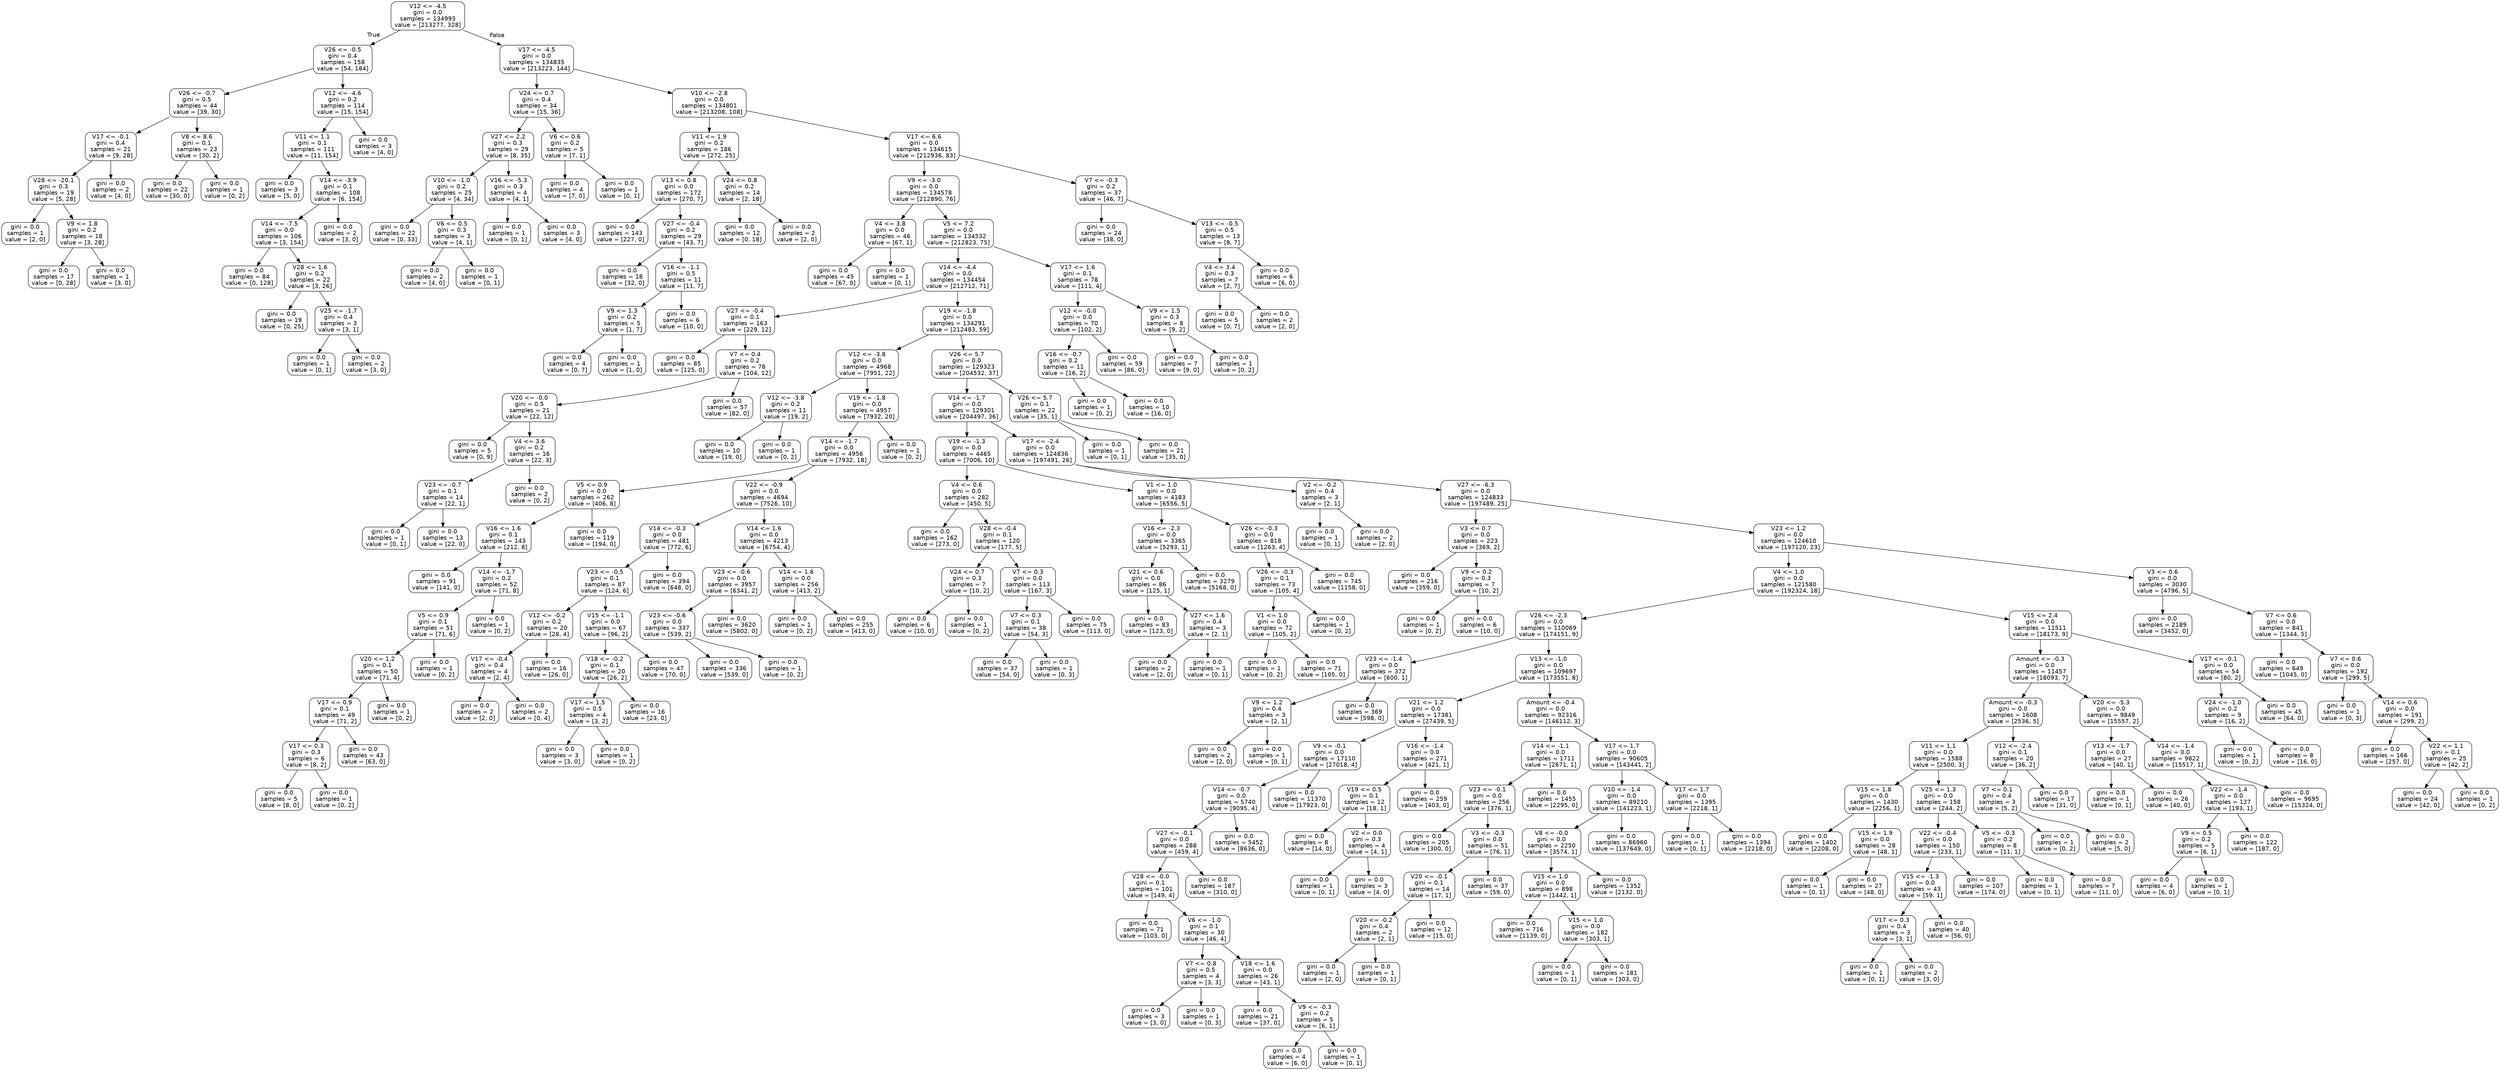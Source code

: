 digraph Tree {
node [shape=box, style="rounded", color="black", fontname=helvetica] ;
edge [fontname=helvetica] ;
0 [label="V12 <= -4.5\ngini = 0.0\nsamples = 134993\nvalue = [213277, 328]"] ;
1 [label="V26 <= -0.5\ngini = 0.4\nsamples = 158\nvalue = [54, 184]"] ;
0 -> 1 [labeldistance=2.5, labelangle=45, headlabel="True"] ;
2 [label="V26 <= -0.7\ngini = 0.5\nsamples = 44\nvalue = [39, 30]"] ;
1 -> 2 ;
3 [label="V17 <= -0.1\ngini = 0.4\nsamples = 21\nvalue = [9, 28]"] ;
2 -> 3 ;
4 [label="V28 <= -20.1\ngini = 0.3\nsamples = 19\nvalue = [5, 28]"] ;
3 -> 4 ;
5 [label="gini = 0.0\nsamples = 1\nvalue = [2, 0]"] ;
4 -> 5 ;
6 [label="V9 <= 1.8\ngini = 0.2\nsamples = 18\nvalue = [3, 28]"] ;
4 -> 6 ;
7 [label="gini = 0.0\nsamples = 17\nvalue = [0, 28]"] ;
6 -> 7 ;
8 [label="gini = 0.0\nsamples = 1\nvalue = [3, 0]"] ;
6 -> 8 ;
9 [label="gini = 0.0\nsamples = 2\nvalue = [4, 0]"] ;
3 -> 9 ;
10 [label="V8 <= 8.6\ngini = 0.1\nsamples = 23\nvalue = [30, 2]"] ;
2 -> 10 ;
11 [label="gini = 0.0\nsamples = 22\nvalue = [30, 0]"] ;
10 -> 11 ;
12 [label="gini = 0.0\nsamples = 1\nvalue = [0, 2]"] ;
10 -> 12 ;
13 [label="V12 <= -4.6\ngini = 0.2\nsamples = 114\nvalue = [15, 154]"] ;
1 -> 13 ;
14 [label="V11 <= 1.1\ngini = 0.1\nsamples = 111\nvalue = [11, 154]"] ;
13 -> 14 ;
15 [label="gini = 0.0\nsamples = 3\nvalue = [5, 0]"] ;
14 -> 15 ;
16 [label="V14 <= -3.9\ngini = 0.1\nsamples = 108\nvalue = [6, 154]"] ;
14 -> 16 ;
17 [label="V14 <= -7.5\ngini = 0.0\nsamples = 106\nvalue = [3, 154]"] ;
16 -> 17 ;
18 [label="gini = 0.0\nsamples = 84\nvalue = [0, 128]"] ;
17 -> 18 ;
19 [label="V28 <= 1.6\ngini = 0.2\nsamples = 22\nvalue = [3, 26]"] ;
17 -> 19 ;
20 [label="gini = 0.0\nsamples = 19\nvalue = [0, 25]"] ;
19 -> 20 ;
21 [label="V25 <= -1.7\ngini = 0.4\nsamples = 3\nvalue = [3, 1]"] ;
19 -> 21 ;
22 [label="gini = 0.0\nsamples = 1\nvalue = [0, 1]"] ;
21 -> 22 ;
23 [label="gini = 0.0\nsamples = 2\nvalue = [3, 0]"] ;
21 -> 23 ;
24 [label="gini = 0.0\nsamples = 2\nvalue = [3, 0]"] ;
16 -> 24 ;
25 [label="gini = 0.0\nsamples = 3\nvalue = [4, 0]"] ;
13 -> 25 ;
26 [label="V17 <= -4.5\ngini = 0.0\nsamples = 134835\nvalue = [213223, 144]"] ;
0 -> 26 [labeldistance=2.5, labelangle=-45, headlabel="False"] ;
27 [label="V24 <= 0.7\ngini = 0.4\nsamples = 34\nvalue = [15, 36]"] ;
26 -> 27 ;
28 [label="V27 <= 2.2\ngini = 0.3\nsamples = 29\nvalue = [8, 35]"] ;
27 -> 28 ;
29 [label="V10 <= -1.0\ngini = 0.2\nsamples = 25\nvalue = [4, 34]"] ;
28 -> 29 ;
30 [label="gini = 0.0\nsamples = 22\nvalue = [0, 33]"] ;
29 -> 30 ;
31 [label="V6 <= 0.5\ngini = 0.3\nsamples = 3\nvalue = [4, 1]"] ;
29 -> 31 ;
32 [label="gini = 0.0\nsamples = 2\nvalue = [4, 0]"] ;
31 -> 32 ;
33 [label="gini = 0.0\nsamples = 1\nvalue = [0, 1]"] ;
31 -> 33 ;
34 [label="V16 <= -5.3\ngini = 0.3\nsamples = 4\nvalue = [4, 1]"] ;
28 -> 34 ;
35 [label="gini = 0.0\nsamples = 1\nvalue = [0, 1]"] ;
34 -> 35 ;
36 [label="gini = 0.0\nsamples = 3\nvalue = [4, 0]"] ;
34 -> 36 ;
37 [label="V6 <= 0.6\ngini = 0.2\nsamples = 5\nvalue = [7, 1]"] ;
27 -> 37 ;
38 [label="gini = 0.0\nsamples = 4\nvalue = [7, 0]"] ;
37 -> 38 ;
39 [label="gini = 0.0\nsamples = 1\nvalue = [0, 1]"] ;
37 -> 39 ;
40 [label="V10 <= -2.8\ngini = 0.0\nsamples = 134801\nvalue = [213208, 108]"] ;
26 -> 40 ;
41 [label="V11 <= 1.9\ngini = 0.2\nsamples = 186\nvalue = [272, 25]"] ;
40 -> 41 ;
42 [label="V13 <= 0.8\ngini = 0.0\nsamples = 172\nvalue = [270, 7]"] ;
41 -> 42 ;
43 [label="gini = 0.0\nsamples = 143\nvalue = [227, 0]"] ;
42 -> 43 ;
44 [label="V27 <= -0.4\ngini = 0.2\nsamples = 29\nvalue = [43, 7]"] ;
42 -> 44 ;
45 [label="gini = 0.0\nsamples = 18\nvalue = [32, 0]"] ;
44 -> 45 ;
46 [label="V16 <= -1.1\ngini = 0.5\nsamples = 11\nvalue = [11, 7]"] ;
44 -> 46 ;
47 [label="V9 <= 1.3\ngini = 0.2\nsamples = 5\nvalue = [1, 7]"] ;
46 -> 47 ;
48 [label="gini = 0.0\nsamples = 4\nvalue = [0, 7]"] ;
47 -> 48 ;
49 [label="gini = 0.0\nsamples = 1\nvalue = [1, 0]"] ;
47 -> 49 ;
50 [label="gini = 0.0\nsamples = 6\nvalue = [10, 0]"] ;
46 -> 50 ;
51 [label="V24 <= 0.8\ngini = 0.2\nsamples = 14\nvalue = [2, 18]"] ;
41 -> 51 ;
52 [label="gini = 0.0\nsamples = 12\nvalue = [0, 18]"] ;
51 -> 52 ;
53 [label="gini = 0.0\nsamples = 2\nvalue = [2, 0]"] ;
51 -> 53 ;
54 [label="V17 <= 6.6\ngini = 0.0\nsamples = 134615\nvalue = [212936, 83]"] ;
40 -> 54 ;
55 [label="V9 <= -3.0\ngini = 0.0\nsamples = 134578\nvalue = [212890, 76]"] ;
54 -> 55 ;
56 [label="V4 <= 3.8\ngini = 0.0\nsamples = 46\nvalue = [67, 1]"] ;
55 -> 56 ;
57 [label="gini = 0.0\nsamples = 45\nvalue = [67, 0]"] ;
56 -> 57 ;
58 [label="gini = 0.0\nsamples = 1\nvalue = [0, 1]"] ;
56 -> 58 ;
59 [label="V5 <= 7.2\ngini = 0.0\nsamples = 134532\nvalue = [212823, 75]"] ;
55 -> 59 ;
60 [label="V14 <= -4.4\ngini = 0.0\nsamples = 134454\nvalue = [212712, 71]"] ;
59 -> 60 ;
61 [label="V27 <= -0.4\ngini = 0.1\nsamples = 163\nvalue = [229, 12]"] ;
60 -> 61 ;
62 [label="gini = 0.0\nsamples = 85\nvalue = [125, 0]"] ;
61 -> 62 ;
63 [label="V7 <= 0.4\ngini = 0.2\nsamples = 78\nvalue = [104, 12]"] ;
61 -> 63 ;
64 [label="V20 <= -0.0\ngini = 0.5\nsamples = 21\nvalue = [22, 12]"] ;
63 -> 64 ;
65 [label="gini = 0.0\nsamples = 5\nvalue = [0, 9]"] ;
64 -> 65 ;
66 [label="V4 <= 3.6\ngini = 0.2\nsamples = 16\nvalue = [22, 3]"] ;
64 -> 66 ;
67 [label="V23 <= -0.7\ngini = 0.1\nsamples = 14\nvalue = [22, 1]"] ;
66 -> 67 ;
68 [label="gini = 0.0\nsamples = 1\nvalue = [0, 1]"] ;
67 -> 68 ;
69 [label="gini = 0.0\nsamples = 13\nvalue = [22, 0]"] ;
67 -> 69 ;
70 [label="gini = 0.0\nsamples = 2\nvalue = [0, 2]"] ;
66 -> 70 ;
71 [label="gini = 0.0\nsamples = 57\nvalue = [82, 0]"] ;
63 -> 71 ;
72 [label="V19 <= -1.8\ngini = 0.0\nsamples = 134291\nvalue = [212483, 59]"] ;
60 -> 72 ;
73 [label="V12 <= -3.8\ngini = 0.0\nsamples = 4968\nvalue = [7951, 22]"] ;
72 -> 73 ;
74 [label="V12 <= -3.8\ngini = 0.2\nsamples = 11\nvalue = [19, 2]"] ;
73 -> 74 ;
75 [label="gini = 0.0\nsamples = 10\nvalue = [19, 0]"] ;
74 -> 75 ;
76 [label="gini = 0.0\nsamples = 1\nvalue = [0, 2]"] ;
74 -> 76 ;
77 [label="V19 <= -1.8\ngini = 0.0\nsamples = 4957\nvalue = [7932, 20]"] ;
73 -> 77 ;
78 [label="V14 <= -1.7\ngini = 0.0\nsamples = 4956\nvalue = [7932, 18]"] ;
77 -> 78 ;
79 [label="V5 <= 0.9\ngini = 0.0\nsamples = 262\nvalue = [406, 8]"] ;
78 -> 79 ;
80 [label="V16 <= 1.6\ngini = 0.1\nsamples = 143\nvalue = [212, 8]"] ;
79 -> 80 ;
81 [label="gini = 0.0\nsamples = 91\nvalue = [141, 0]"] ;
80 -> 81 ;
82 [label="V14 <= -1.7\ngini = 0.2\nsamples = 52\nvalue = [71, 8]"] ;
80 -> 82 ;
83 [label="V5 <= 0.9\ngini = 0.1\nsamples = 51\nvalue = [71, 6]"] ;
82 -> 83 ;
84 [label="V20 <= 1.2\ngini = 0.1\nsamples = 50\nvalue = [71, 4]"] ;
83 -> 84 ;
85 [label="V17 <= 0.9\ngini = 0.1\nsamples = 49\nvalue = [71, 2]"] ;
84 -> 85 ;
86 [label="V17 <= 0.3\ngini = 0.3\nsamples = 6\nvalue = [8, 2]"] ;
85 -> 86 ;
87 [label="gini = 0.0\nsamples = 5\nvalue = [8, 0]"] ;
86 -> 87 ;
88 [label="gini = 0.0\nsamples = 1\nvalue = [0, 2]"] ;
86 -> 88 ;
89 [label="gini = 0.0\nsamples = 43\nvalue = [63, 0]"] ;
85 -> 89 ;
90 [label="gini = 0.0\nsamples = 1\nvalue = [0, 2]"] ;
84 -> 90 ;
91 [label="gini = 0.0\nsamples = 1\nvalue = [0, 2]"] ;
83 -> 91 ;
92 [label="gini = 0.0\nsamples = 1\nvalue = [0, 2]"] ;
82 -> 92 ;
93 [label="gini = 0.0\nsamples = 119\nvalue = [194, 0]"] ;
79 -> 93 ;
94 [label="V22 <= -0.9\ngini = 0.0\nsamples = 4694\nvalue = [7526, 10]"] ;
78 -> 94 ;
95 [label="V14 <= -0.3\ngini = 0.0\nsamples = 481\nvalue = [772, 6]"] ;
94 -> 95 ;
96 [label="V23 <= -0.5\ngini = 0.1\nsamples = 87\nvalue = [124, 6]"] ;
95 -> 96 ;
97 [label="V12 <= -0.2\ngini = 0.2\nsamples = 20\nvalue = [28, 4]"] ;
96 -> 97 ;
98 [label="V17 <= -0.4\ngini = 0.4\nsamples = 4\nvalue = [2, 4]"] ;
97 -> 98 ;
99 [label="gini = 0.0\nsamples = 2\nvalue = [2, 0]"] ;
98 -> 99 ;
100 [label="gini = 0.0\nsamples = 2\nvalue = [0, 4]"] ;
98 -> 100 ;
101 [label="gini = 0.0\nsamples = 16\nvalue = [26, 0]"] ;
97 -> 101 ;
102 [label="V15 <= -1.1\ngini = 0.0\nsamples = 67\nvalue = [96, 2]"] ;
96 -> 102 ;
103 [label="V18 <= -0.2\ngini = 0.1\nsamples = 20\nvalue = [26, 2]"] ;
102 -> 103 ;
104 [label="V17 <= 1.5\ngini = 0.5\nsamples = 4\nvalue = [3, 2]"] ;
103 -> 104 ;
105 [label="gini = 0.0\nsamples = 3\nvalue = [3, 0]"] ;
104 -> 105 ;
106 [label="gini = 0.0\nsamples = 1\nvalue = [0, 2]"] ;
104 -> 106 ;
107 [label="gini = 0.0\nsamples = 16\nvalue = [23, 0]"] ;
103 -> 107 ;
108 [label="gini = 0.0\nsamples = 47\nvalue = [70, 0]"] ;
102 -> 108 ;
109 [label="gini = 0.0\nsamples = 394\nvalue = [648, 0]"] ;
95 -> 109 ;
110 [label="V14 <= 1.6\ngini = 0.0\nsamples = 4213\nvalue = [6754, 4]"] ;
94 -> 110 ;
111 [label="V23 <= -0.6\ngini = 0.0\nsamples = 3957\nvalue = [6341, 2]"] ;
110 -> 111 ;
112 [label="V23 <= -0.6\ngini = 0.0\nsamples = 337\nvalue = [539, 2]"] ;
111 -> 112 ;
113 [label="gini = 0.0\nsamples = 336\nvalue = [539, 0]"] ;
112 -> 113 ;
114 [label="gini = 0.0\nsamples = 1\nvalue = [0, 2]"] ;
112 -> 114 ;
115 [label="gini = 0.0\nsamples = 3620\nvalue = [5802, 0]"] ;
111 -> 115 ;
116 [label="V14 <= 1.6\ngini = 0.0\nsamples = 256\nvalue = [413, 2]"] ;
110 -> 116 ;
117 [label="gini = 0.0\nsamples = 1\nvalue = [0, 2]"] ;
116 -> 117 ;
118 [label="gini = 0.0\nsamples = 255\nvalue = [413, 0]"] ;
116 -> 118 ;
119 [label="gini = 0.0\nsamples = 1\nvalue = [0, 2]"] ;
77 -> 119 ;
120 [label="V26 <= 5.7\ngini = 0.0\nsamples = 129323\nvalue = [204532, 37]"] ;
72 -> 120 ;
121 [label="V14 <= -1.7\ngini = 0.0\nsamples = 129301\nvalue = [204497, 36]"] ;
120 -> 121 ;
122 [label="V19 <= -1.3\ngini = 0.0\nsamples = 4465\nvalue = [7006, 10]"] ;
121 -> 122 ;
123 [label="V4 <= 0.6\ngini = 0.0\nsamples = 282\nvalue = [450, 5]"] ;
122 -> 123 ;
124 [label="gini = 0.0\nsamples = 162\nvalue = [273, 0]"] ;
123 -> 124 ;
125 [label="V28 <= -0.4\ngini = 0.1\nsamples = 120\nvalue = [177, 5]"] ;
123 -> 125 ;
126 [label="V24 <= 0.7\ngini = 0.3\nsamples = 7\nvalue = [10, 2]"] ;
125 -> 126 ;
127 [label="gini = 0.0\nsamples = 6\nvalue = [10, 0]"] ;
126 -> 127 ;
128 [label="gini = 0.0\nsamples = 1\nvalue = [0, 2]"] ;
126 -> 128 ;
129 [label="V7 <= 0.3\ngini = 0.0\nsamples = 113\nvalue = [167, 3]"] ;
125 -> 129 ;
130 [label="V7 <= 0.3\ngini = 0.1\nsamples = 38\nvalue = [54, 3]"] ;
129 -> 130 ;
131 [label="gini = 0.0\nsamples = 37\nvalue = [54, 0]"] ;
130 -> 131 ;
132 [label="gini = 0.0\nsamples = 1\nvalue = [0, 3]"] ;
130 -> 132 ;
133 [label="gini = 0.0\nsamples = 75\nvalue = [113, 0]"] ;
129 -> 133 ;
134 [label="V1 <= 1.0\ngini = 0.0\nsamples = 4183\nvalue = [6556, 5]"] ;
122 -> 134 ;
135 [label="V16 <= -2.3\ngini = 0.0\nsamples = 3365\nvalue = [5293, 1]"] ;
134 -> 135 ;
136 [label="V21 <= 0.6\ngini = 0.0\nsamples = 86\nvalue = [125, 1]"] ;
135 -> 136 ;
137 [label="gini = 0.0\nsamples = 83\nvalue = [123, 0]"] ;
136 -> 137 ;
138 [label="V27 <= 1.6\ngini = 0.4\nsamples = 3\nvalue = [2, 1]"] ;
136 -> 138 ;
139 [label="gini = 0.0\nsamples = 2\nvalue = [2, 0]"] ;
138 -> 139 ;
140 [label="gini = 0.0\nsamples = 1\nvalue = [0, 1]"] ;
138 -> 140 ;
141 [label="gini = 0.0\nsamples = 3279\nvalue = [5168, 0]"] ;
135 -> 141 ;
142 [label="V26 <= -0.3\ngini = 0.0\nsamples = 818\nvalue = [1263, 4]"] ;
134 -> 142 ;
143 [label="V26 <= -0.3\ngini = 0.1\nsamples = 73\nvalue = [105, 4]"] ;
142 -> 143 ;
144 [label="V1 <= 1.0\ngini = 0.0\nsamples = 72\nvalue = [105, 2]"] ;
143 -> 144 ;
145 [label="gini = 0.0\nsamples = 1\nvalue = [0, 2]"] ;
144 -> 145 ;
146 [label="gini = 0.0\nsamples = 71\nvalue = [105, 0]"] ;
144 -> 146 ;
147 [label="gini = 0.0\nsamples = 1\nvalue = [0, 2]"] ;
143 -> 147 ;
148 [label="gini = 0.0\nsamples = 745\nvalue = [1158, 0]"] ;
142 -> 148 ;
149 [label="V17 <= -2.4\ngini = 0.0\nsamples = 124836\nvalue = [197491, 26]"] ;
121 -> 149 ;
150 [label="V2 <= -0.2\ngini = 0.4\nsamples = 3\nvalue = [2, 1]"] ;
149 -> 150 ;
151 [label="gini = 0.0\nsamples = 1\nvalue = [0, 1]"] ;
150 -> 151 ;
152 [label="gini = 0.0\nsamples = 2\nvalue = [2, 0]"] ;
150 -> 152 ;
153 [label="V27 <= -6.3\ngini = 0.0\nsamples = 124833\nvalue = [197489, 25]"] ;
149 -> 153 ;
154 [label="V3 <= 0.7\ngini = 0.0\nsamples = 223\nvalue = [369, 2]"] ;
153 -> 154 ;
155 [label="gini = 0.0\nsamples = 216\nvalue = [359, 0]"] ;
154 -> 155 ;
156 [label="V9 <= 0.2\ngini = 0.3\nsamples = 7\nvalue = [10, 2]"] ;
154 -> 156 ;
157 [label="gini = 0.0\nsamples = 1\nvalue = [0, 2]"] ;
156 -> 157 ;
158 [label="gini = 0.0\nsamples = 6\nvalue = [10, 0]"] ;
156 -> 158 ;
159 [label="V23 <= 1.2\ngini = 0.0\nsamples = 124610\nvalue = [197120, 23]"] ;
153 -> 159 ;
160 [label="V4 <= 1.0\ngini = 0.0\nsamples = 121580\nvalue = [192324, 18]"] ;
159 -> 160 ;
161 [label="V26 <= -2.3\ngini = 0.0\nsamples = 110069\nvalue = [174151, 9]"] ;
160 -> 161 ;
162 [label="V23 <= -1.4\ngini = 0.0\nsamples = 372\nvalue = [600, 1]"] ;
161 -> 162 ;
163 [label="V9 <= 1.2\ngini = 0.4\nsamples = 3\nvalue = [2, 1]"] ;
162 -> 163 ;
164 [label="gini = 0.0\nsamples = 2\nvalue = [2, 0]"] ;
163 -> 164 ;
165 [label="gini = 0.0\nsamples = 1\nvalue = [0, 1]"] ;
163 -> 165 ;
166 [label="gini = 0.0\nsamples = 369\nvalue = [598, 0]"] ;
162 -> 166 ;
167 [label="V13 <= -1.0\ngini = 0.0\nsamples = 109697\nvalue = [173551, 8]"] ;
161 -> 167 ;
168 [label="V21 <= 1.2\ngini = 0.0\nsamples = 17381\nvalue = [27439, 5]"] ;
167 -> 168 ;
169 [label="V9 <= -0.1\ngini = 0.0\nsamples = 17110\nvalue = [27018, 4]"] ;
168 -> 169 ;
170 [label="V14 <= -0.7\ngini = 0.0\nsamples = 5740\nvalue = [9095, 4]"] ;
169 -> 170 ;
171 [label="V27 <= -0.1\ngini = 0.0\nsamples = 288\nvalue = [459, 4]"] ;
170 -> 171 ;
172 [label="V28 <= -0.0\ngini = 0.1\nsamples = 101\nvalue = [149, 4]"] ;
171 -> 172 ;
173 [label="gini = 0.0\nsamples = 71\nvalue = [103, 0]"] ;
172 -> 173 ;
174 [label="V6 <= -1.0\ngini = 0.1\nsamples = 30\nvalue = [46, 4]"] ;
172 -> 174 ;
175 [label="V7 <= 0.8\ngini = 0.5\nsamples = 4\nvalue = [3, 3]"] ;
174 -> 175 ;
176 [label="gini = 0.0\nsamples = 3\nvalue = [3, 0]"] ;
175 -> 176 ;
177 [label="gini = 0.0\nsamples = 1\nvalue = [0, 3]"] ;
175 -> 177 ;
178 [label="V18 <= 1.6\ngini = 0.0\nsamples = 26\nvalue = [43, 1]"] ;
174 -> 178 ;
179 [label="gini = 0.0\nsamples = 21\nvalue = [37, 0]"] ;
178 -> 179 ;
180 [label="V9 <= -0.3\ngini = 0.2\nsamples = 5\nvalue = [6, 1]"] ;
178 -> 180 ;
181 [label="gini = 0.0\nsamples = 4\nvalue = [6, 0]"] ;
180 -> 181 ;
182 [label="gini = 0.0\nsamples = 1\nvalue = [0, 1]"] ;
180 -> 182 ;
183 [label="gini = 0.0\nsamples = 187\nvalue = [310, 0]"] ;
171 -> 183 ;
184 [label="gini = 0.0\nsamples = 5452\nvalue = [8636, 0]"] ;
170 -> 184 ;
185 [label="gini = 0.0\nsamples = 11370\nvalue = [17923, 0]"] ;
169 -> 185 ;
186 [label="V16 <= -1.4\ngini = 0.0\nsamples = 271\nvalue = [421, 1]"] ;
168 -> 186 ;
187 [label="V19 <= 0.5\ngini = 0.1\nsamples = 12\nvalue = [18, 1]"] ;
186 -> 187 ;
188 [label="gini = 0.0\nsamples = 8\nvalue = [14, 0]"] ;
187 -> 188 ;
189 [label="V2 <= 0.0\ngini = 0.3\nsamples = 4\nvalue = [4, 1]"] ;
187 -> 189 ;
190 [label="gini = 0.0\nsamples = 1\nvalue = [0, 1]"] ;
189 -> 190 ;
191 [label="gini = 0.0\nsamples = 3\nvalue = [4, 0]"] ;
189 -> 191 ;
192 [label="gini = 0.0\nsamples = 259\nvalue = [403, 0]"] ;
186 -> 192 ;
193 [label="Amount <= -0.4\ngini = 0.0\nsamples = 92316\nvalue = [146112, 3]"] ;
167 -> 193 ;
194 [label="V14 <= -1.1\ngini = 0.0\nsamples = 1711\nvalue = [2671, 1]"] ;
193 -> 194 ;
195 [label="V23 <= -0.1\ngini = 0.0\nsamples = 256\nvalue = [376, 1]"] ;
194 -> 195 ;
196 [label="gini = 0.0\nsamples = 205\nvalue = [300, 0]"] ;
195 -> 196 ;
197 [label="V3 <= -0.3\ngini = 0.0\nsamples = 51\nvalue = [76, 1]"] ;
195 -> 197 ;
198 [label="V20 <= -0.1\ngini = 0.1\nsamples = 14\nvalue = [17, 1]"] ;
197 -> 198 ;
199 [label="V20 <= -0.2\ngini = 0.4\nsamples = 2\nvalue = [2, 1]"] ;
198 -> 199 ;
200 [label="gini = 0.0\nsamples = 1\nvalue = [2, 0]"] ;
199 -> 200 ;
201 [label="gini = 0.0\nsamples = 1\nvalue = [0, 1]"] ;
199 -> 201 ;
202 [label="gini = 0.0\nsamples = 12\nvalue = [15, 0]"] ;
198 -> 202 ;
203 [label="gini = 0.0\nsamples = 37\nvalue = [59, 0]"] ;
197 -> 203 ;
204 [label="gini = 0.0\nsamples = 1455\nvalue = [2295, 0]"] ;
194 -> 204 ;
205 [label="V17 <= 1.7\ngini = 0.0\nsamples = 90605\nvalue = [143441, 2]"] ;
193 -> 205 ;
206 [label="V10 <= -1.4\ngini = 0.0\nsamples = 89210\nvalue = [141223, 1]"] ;
205 -> 206 ;
207 [label="V8 <= -0.0\ngini = 0.0\nsamples = 2250\nvalue = [3574, 1]"] ;
206 -> 207 ;
208 [label="V15 <= 1.0\ngini = 0.0\nsamples = 898\nvalue = [1442, 1]"] ;
207 -> 208 ;
209 [label="gini = 0.0\nsamples = 716\nvalue = [1139, 0]"] ;
208 -> 209 ;
210 [label="V15 <= 1.0\ngini = 0.0\nsamples = 182\nvalue = [303, 1]"] ;
208 -> 210 ;
211 [label="gini = 0.0\nsamples = 1\nvalue = [0, 1]"] ;
210 -> 211 ;
212 [label="gini = 0.0\nsamples = 181\nvalue = [303, 0]"] ;
210 -> 212 ;
213 [label="gini = 0.0\nsamples = 1352\nvalue = [2132, 0]"] ;
207 -> 213 ;
214 [label="gini = 0.0\nsamples = 86960\nvalue = [137649, 0]"] ;
206 -> 214 ;
215 [label="V17 <= 1.7\ngini = 0.0\nsamples = 1395\nvalue = [2218, 1]"] ;
205 -> 215 ;
216 [label="gini = 0.0\nsamples = 1\nvalue = [0, 1]"] ;
215 -> 216 ;
217 [label="gini = 0.0\nsamples = 1394\nvalue = [2218, 0]"] ;
215 -> 217 ;
218 [label="V15 <= 2.4\ngini = 0.0\nsamples = 11511\nvalue = [18173, 9]"] ;
160 -> 218 ;
219 [label="Amount <= -0.3\ngini = 0.0\nsamples = 11457\nvalue = [18093, 7]"] ;
218 -> 219 ;
220 [label="Amount <= -0.3\ngini = 0.0\nsamples = 1608\nvalue = [2536, 5]"] ;
219 -> 220 ;
221 [label="V11 <= 1.1\ngini = 0.0\nsamples = 1588\nvalue = [2500, 3]"] ;
220 -> 221 ;
222 [label="V15 <= 1.8\ngini = 0.0\nsamples = 1430\nvalue = [2256, 1]"] ;
221 -> 222 ;
223 [label="gini = 0.0\nsamples = 1402\nvalue = [2208, 0]"] ;
222 -> 223 ;
224 [label="V15 <= 1.9\ngini = 0.0\nsamples = 28\nvalue = [48, 1]"] ;
222 -> 224 ;
225 [label="gini = 0.0\nsamples = 1\nvalue = [0, 1]"] ;
224 -> 225 ;
226 [label="gini = 0.0\nsamples = 27\nvalue = [48, 0]"] ;
224 -> 226 ;
227 [label="V25 <= 1.3\ngini = 0.0\nsamples = 158\nvalue = [244, 2]"] ;
221 -> 227 ;
228 [label="V22 <= -0.4\ngini = 0.0\nsamples = 150\nvalue = [233, 1]"] ;
227 -> 228 ;
229 [label="V15 <= -1.3\ngini = 0.0\nsamples = 43\nvalue = [59, 1]"] ;
228 -> 229 ;
230 [label="V17 <= 0.3\ngini = 0.4\nsamples = 3\nvalue = [3, 1]"] ;
229 -> 230 ;
231 [label="gini = 0.0\nsamples = 1\nvalue = [0, 1]"] ;
230 -> 231 ;
232 [label="gini = 0.0\nsamples = 2\nvalue = [3, 0]"] ;
230 -> 232 ;
233 [label="gini = 0.0\nsamples = 40\nvalue = [56, 0]"] ;
229 -> 233 ;
234 [label="gini = 0.0\nsamples = 107\nvalue = [174, 0]"] ;
228 -> 234 ;
235 [label="V5 <= -0.3\ngini = 0.2\nsamples = 8\nvalue = [11, 1]"] ;
227 -> 235 ;
236 [label="gini = 0.0\nsamples = 1\nvalue = [0, 1]"] ;
235 -> 236 ;
237 [label="gini = 0.0\nsamples = 7\nvalue = [11, 0]"] ;
235 -> 237 ;
238 [label="V12 <= -2.4\ngini = 0.1\nsamples = 20\nvalue = [36, 2]"] ;
220 -> 238 ;
239 [label="V7 <= 0.1\ngini = 0.4\nsamples = 3\nvalue = [5, 2]"] ;
238 -> 239 ;
240 [label="gini = 0.0\nsamples = 1\nvalue = [0, 2]"] ;
239 -> 240 ;
241 [label="gini = 0.0\nsamples = 2\nvalue = [5, 0]"] ;
239 -> 241 ;
242 [label="gini = 0.0\nsamples = 17\nvalue = [31, 0]"] ;
238 -> 242 ;
243 [label="V20 <= -5.3\ngini = 0.0\nsamples = 9849\nvalue = [15557, 2]"] ;
219 -> 243 ;
244 [label="V13 <= -1.7\ngini = 0.0\nsamples = 27\nvalue = [40, 1]"] ;
243 -> 244 ;
245 [label="gini = 0.0\nsamples = 1\nvalue = [0, 1]"] ;
244 -> 245 ;
246 [label="gini = 0.0\nsamples = 26\nvalue = [40, 0]"] ;
244 -> 246 ;
247 [label="V14 <= -1.4\ngini = 0.0\nsamples = 9822\nvalue = [15517, 1]"] ;
243 -> 247 ;
248 [label="V22 <= -1.4\ngini = 0.0\nsamples = 127\nvalue = [193, 1]"] ;
247 -> 248 ;
249 [label="V9 <= 0.5\ngini = 0.2\nsamples = 5\nvalue = [6, 1]"] ;
248 -> 249 ;
250 [label="gini = 0.0\nsamples = 4\nvalue = [6, 0]"] ;
249 -> 250 ;
251 [label="gini = 0.0\nsamples = 1\nvalue = [0, 1]"] ;
249 -> 251 ;
252 [label="gini = 0.0\nsamples = 122\nvalue = [187, 0]"] ;
248 -> 252 ;
253 [label="gini = 0.0\nsamples = 9695\nvalue = [15324, 0]"] ;
247 -> 253 ;
254 [label="V17 <= -0.1\ngini = 0.0\nsamples = 54\nvalue = [80, 2]"] ;
218 -> 254 ;
255 [label="V24 <= -1.0\ngini = 0.2\nsamples = 9\nvalue = [16, 2]"] ;
254 -> 255 ;
256 [label="gini = 0.0\nsamples = 1\nvalue = [0, 2]"] ;
255 -> 256 ;
257 [label="gini = 0.0\nsamples = 8\nvalue = [16, 0]"] ;
255 -> 257 ;
258 [label="gini = 0.0\nsamples = 45\nvalue = [64, 0]"] ;
254 -> 258 ;
259 [label="V3 <= 0.6\ngini = 0.0\nsamples = 3030\nvalue = [4796, 5]"] ;
159 -> 259 ;
260 [label="gini = 0.0\nsamples = 2189\nvalue = [3452, 0]"] ;
259 -> 260 ;
261 [label="V7 <= 0.6\ngini = 0.0\nsamples = 841\nvalue = [1344, 5]"] ;
259 -> 261 ;
262 [label="gini = 0.0\nsamples = 649\nvalue = [1045, 0]"] ;
261 -> 262 ;
263 [label="V7 <= 0.6\ngini = 0.0\nsamples = 192\nvalue = [299, 5]"] ;
261 -> 263 ;
264 [label="gini = 0.0\nsamples = 1\nvalue = [0, 3]"] ;
263 -> 264 ;
265 [label="V14 <= 0.6\ngini = 0.0\nsamples = 191\nvalue = [299, 2]"] ;
263 -> 265 ;
266 [label="gini = 0.0\nsamples = 166\nvalue = [257, 0]"] ;
265 -> 266 ;
267 [label="V22 <= 1.1\ngini = 0.1\nsamples = 25\nvalue = [42, 2]"] ;
265 -> 267 ;
268 [label="gini = 0.0\nsamples = 24\nvalue = [42, 0]"] ;
267 -> 268 ;
269 [label="gini = 0.0\nsamples = 1\nvalue = [0, 2]"] ;
267 -> 269 ;
270 [label="V26 <= 5.7\ngini = 0.1\nsamples = 22\nvalue = [35, 1]"] ;
120 -> 270 ;
271 [label="gini = 0.0\nsamples = 1\nvalue = [0, 1]"] ;
270 -> 271 ;
272 [label="gini = 0.0\nsamples = 21\nvalue = [35, 0]"] ;
270 -> 272 ;
273 [label="V17 <= 1.6\ngini = 0.1\nsamples = 78\nvalue = [111, 4]"] ;
59 -> 273 ;
274 [label="V12 <= -0.0\ngini = 0.0\nsamples = 70\nvalue = [102, 2]"] ;
273 -> 274 ;
275 [label="V16 <= -0.7\ngini = 0.2\nsamples = 11\nvalue = [16, 2]"] ;
274 -> 275 ;
276 [label="gini = 0.0\nsamples = 1\nvalue = [0, 2]"] ;
275 -> 276 ;
277 [label="gini = 0.0\nsamples = 10\nvalue = [16, 0]"] ;
275 -> 277 ;
278 [label="gini = 0.0\nsamples = 59\nvalue = [86, 0]"] ;
274 -> 278 ;
279 [label="V9 <= 1.5\ngini = 0.3\nsamples = 8\nvalue = [9, 2]"] ;
273 -> 279 ;
280 [label="gini = 0.0\nsamples = 7\nvalue = [9, 0]"] ;
279 -> 280 ;
281 [label="gini = 0.0\nsamples = 1\nvalue = [0, 2]"] ;
279 -> 281 ;
282 [label="V7 <= -0.3\ngini = 0.2\nsamples = 37\nvalue = [46, 7]"] ;
54 -> 282 ;
283 [label="gini = 0.0\nsamples = 24\nvalue = [38, 0]"] ;
282 -> 283 ;
284 [label="V13 <= -0.5\ngini = 0.5\nsamples = 13\nvalue = [8, 7]"] ;
282 -> 284 ;
285 [label="V4 <= 3.4\ngini = 0.3\nsamples = 7\nvalue = [2, 7]"] ;
284 -> 285 ;
286 [label="gini = 0.0\nsamples = 5\nvalue = [0, 7]"] ;
285 -> 286 ;
287 [label="gini = 0.0\nsamples = 2\nvalue = [2, 0]"] ;
285 -> 287 ;
288 [label="gini = 0.0\nsamples = 6\nvalue = [6, 0]"] ;
284 -> 288 ;
}